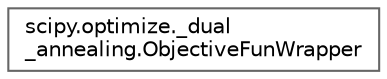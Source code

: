 digraph "Graphical Class Hierarchy"
{
 // LATEX_PDF_SIZE
  bgcolor="transparent";
  edge [fontname=Helvetica,fontsize=10,labelfontname=Helvetica,labelfontsize=10];
  node [fontname=Helvetica,fontsize=10,shape=box,height=0.2,width=0.4];
  rankdir="LR";
  Node0 [id="Node000000",label="scipy.optimize._dual\l_annealing.ObjectiveFunWrapper",height=0.2,width=0.4,color="grey40", fillcolor="white", style="filled",URL="$d6/de7/classscipy_1_1optimize_1_1__dual__annealing_1_1ObjectiveFunWrapper.html",tooltip=" "];
}
